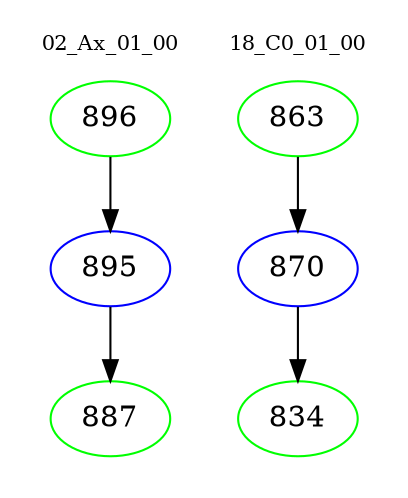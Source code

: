 digraph{
subgraph cluster_0 {
color = white
label = "02_Ax_01_00";
fontsize=10;
T0_896 [label="896", color="green"]
T0_896 -> T0_895 [color="black"]
T0_895 [label="895", color="blue"]
T0_895 -> T0_887 [color="black"]
T0_887 [label="887", color="green"]
}
subgraph cluster_1 {
color = white
label = "18_C0_01_00";
fontsize=10;
T1_863 [label="863", color="green"]
T1_863 -> T1_870 [color="black"]
T1_870 [label="870", color="blue"]
T1_870 -> T1_834 [color="black"]
T1_834 [label="834", color="green"]
}
}
